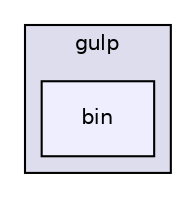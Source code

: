 digraph "gulp-src/node_modules/gulp/bin" {
  compound=true
  node [ fontsize="10", fontname="Helvetica"];
  edge [ labelfontsize="10", labelfontname="Helvetica"];
  subgraph clusterdir_b3d2764b4131646836ae6fe2f99b1b31 {
    graph [ bgcolor="#ddddee", pencolor="black", label="gulp" fontname="Helvetica", fontsize="10", URL="dir_b3d2764b4131646836ae6fe2f99b1b31.html"]
  dir_0c2ca778853967f4045d93d8e6eeae6f [shape=box, label="bin", style="filled", fillcolor="#eeeeff", pencolor="black", URL="dir_0c2ca778853967f4045d93d8e6eeae6f.html"];
  }
}
